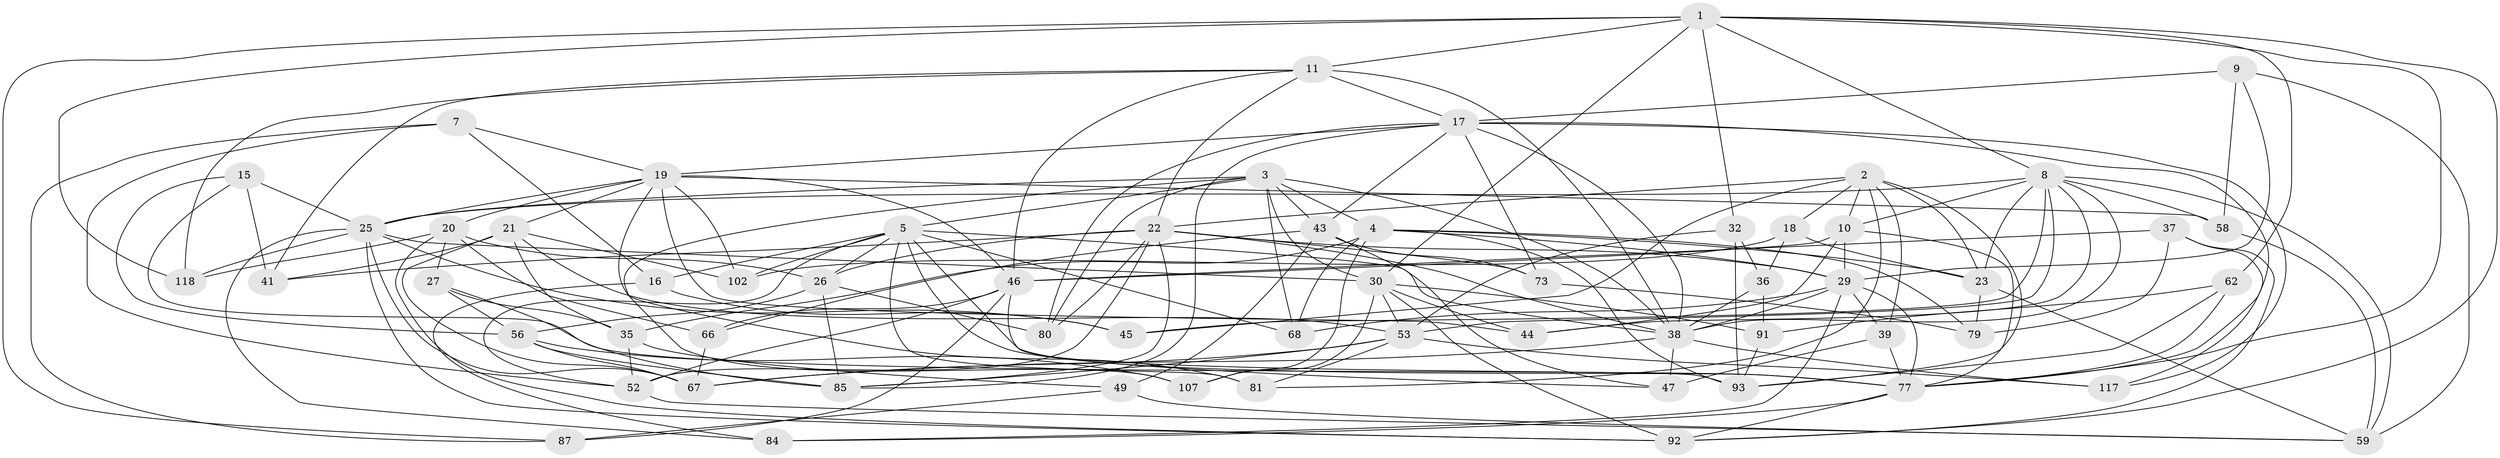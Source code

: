 // original degree distribution, {4: 1.0}
// Generated by graph-tools (version 1.1) at 2025/16/03/09/25 04:16:25]
// undirected, 61 vertices, 179 edges
graph export_dot {
graph [start="1"]
  node [color=gray90,style=filled];
  1 [super="+28+57+6"];
  2 [super="+12"];
  3 [super="+13+89"];
  4 [super="+40+48"];
  5 [super="+33"];
  7;
  8 [super="+120+76+14"];
  9;
  10 [super="+74"];
  11 [super="+70+61"];
  15;
  16;
  17 [super="+71+24"];
  18;
  19 [super="+72+34+119"];
  20 [super="+83"];
  21 [super="+86"];
  22 [super="+116+54+95"];
  23 [super="+50"];
  25 [super="+31"];
  26 [super="+111"];
  27;
  29 [super="+105+75"];
  30 [super="+42+106"];
  32;
  35 [super="+82"];
  36;
  37;
  38 [super="+113+103+90"];
  39;
  41;
  43 [super="+115"];
  44;
  45;
  46 [super="+110"];
  47;
  49;
  52 [super="+60"];
  53 [super="+65"];
  56 [super="+100"];
  58;
  59 [super="+121"];
  62;
  66;
  67 [super="+122"];
  68;
  73;
  77 [super="+78"];
  79;
  80;
  81;
  84;
  85 [super="+94"];
  87;
  91;
  92 [super="+98"];
  93 [super="+99"];
  102;
  107;
  117;
  118;
  1 -- 92;
  1 -- 32;
  1 -- 11 [weight=2];
  1 -- 118;
  1 -- 8;
  1 -- 77;
  1 -- 87;
  1 -- 62;
  1 -- 30;
  2 -- 39;
  2 -- 23;
  2 -- 10;
  2 -- 81;
  2 -- 18;
  2 -- 22;
  2 -- 45;
  2 -- 93;
  3 -- 107;
  3 -- 80;
  3 -- 4 [weight=2];
  3 -- 68;
  3 -- 38;
  3 -- 25;
  3 -- 43;
  3 -- 30;
  3 -- 5;
  4 -- 68;
  4 -- 93;
  4 -- 79;
  4 -- 35 [weight=2];
  4 -- 23;
  4 -- 107;
  4 -- 29;
  5 -- 16;
  5 -- 47;
  5 -- 77;
  5 -- 68;
  5 -- 38;
  5 -- 102;
  5 -- 81;
  5 -- 52;
  5 -- 26;
  7 -- 52;
  7 -- 16;
  7 -- 87;
  7 -- 19;
  8 -- 25;
  8 -- 45;
  8 -- 53;
  8 -- 23;
  8 -- 59;
  8 -- 10;
  8 -- 58;
  8 -- 44;
  8 -- 38;
  9 -- 58;
  9 -- 59;
  9 -- 17;
  9 -- 29;
  10 -- 44;
  10 -- 46;
  10 -- 29;
  10 -- 77;
  11 -- 41;
  11 -- 46;
  11 -- 22;
  11 -- 17;
  11 -- 118;
  11 -- 38;
  15 -- 41;
  15 -- 56;
  15 -- 77;
  15 -- 25;
  16 -- 45;
  16 -- 84;
  17 -- 80;
  17 -- 73;
  17 -- 38;
  17 -- 117;
  17 -- 19;
  17 -- 43;
  17 -- 85;
  17 -- 77;
  18 -- 102;
  18 -- 23;
  18 -- 36;
  19 -- 102;
  19 -- 25;
  19 -- 81;
  19 -- 20;
  19 -- 46;
  19 -- 58;
  19 -- 44;
  19 -- 21;
  20 -- 27;
  20 -- 92;
  20 -- 26;
  20 -- 66;
  20 -- 118;
  21 -- 102;
  21 -- 41;
  21 -- 67;
  21 -- 53;
  21 -- 35;
  22 -- 73;
  22 -- 41;
  22 -- 26;
  22 -- 38;
  22 -- 80;
  22 -- 85;
  22 -- 52;
  22 -- 29;
  23 -- 79;
  23 -- 59;
  25 -- 67;
  25 -- 45;
  25 -- 84;
  25 -- 118;
  25 -- 92;
  25 -- 30;
  26 -- 85;
  26 -- 80;
  26 -- 56;
  27 -- 35;
  27 -- 85;
  27 -- 56;
  29 -- 68;
  29 -- 38 [weight=2];
  29 -- 84;
  29 -- 39;
  29 -- 77;
  30 -- 91;
  30 -- 53;
  30 -- 107;
  30 -- 44;
  30 -- 92;
  32 -- 36;
  32 -- 93;
  32 -- 53;
  35 -- 49;
  35 -- 52;
  36 -- 91;
  36 -- 38;
  37 -- 79;
  37 -- 117;
  37 -- 92;
  37 -- 46;
  38 -- 67;
  38 -- 117;
  38 -- 47;
  39 -- 77;
  39 -- 47;
  43 -- 73;
  43 -- 49;
  43 -- 66;
  43 -- 47;
  46 -- 87;
  46 -- 66;
  46 -- 52;
  46 -- 93;
  49 -- 87;
  49 -- 59;
  52 -- 59;
  53 -- 85;
  53 -- 81;
  53 -- 67;
  53 -- 117;
  56 -- 67;
  56 -- 107;
  56 -- 85;
  58 -- 59;
  62 -- 91;
  62 -- 93;
  62 -- 77;
  66 -- 67;
  73 -- 79;
  77 -- 84;
  77 -- 92;
  91 -- 93;
}
